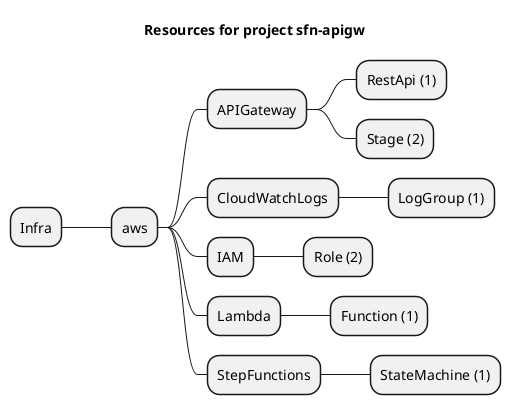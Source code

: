 @startmindmap
title Resources for project sfn-apigw
skinparam monochrome true
+ Infra
++ aws
+++ APIGateway
++++ RestApi (1)
++++ Stage (2)
+++ CloudWatchLogs
++++ LogGroup (1)
+++ IAM
++++ Role (2)
+++ Lambda
++++ Function (1)
+++ StepFunctions
++++ StateMachine (1)
@endmindmap